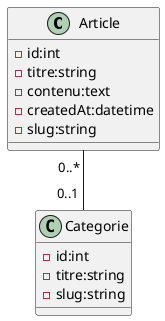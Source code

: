 @startuml
class Article{
-id:int
-titre:string
-contenu:text
-createdAt:datetime
-slug:string
}
class Categorie{
-id:int
-titre:string
-slug:string
}

Article"0..* "--"0..1 "Categorie

@enduml
